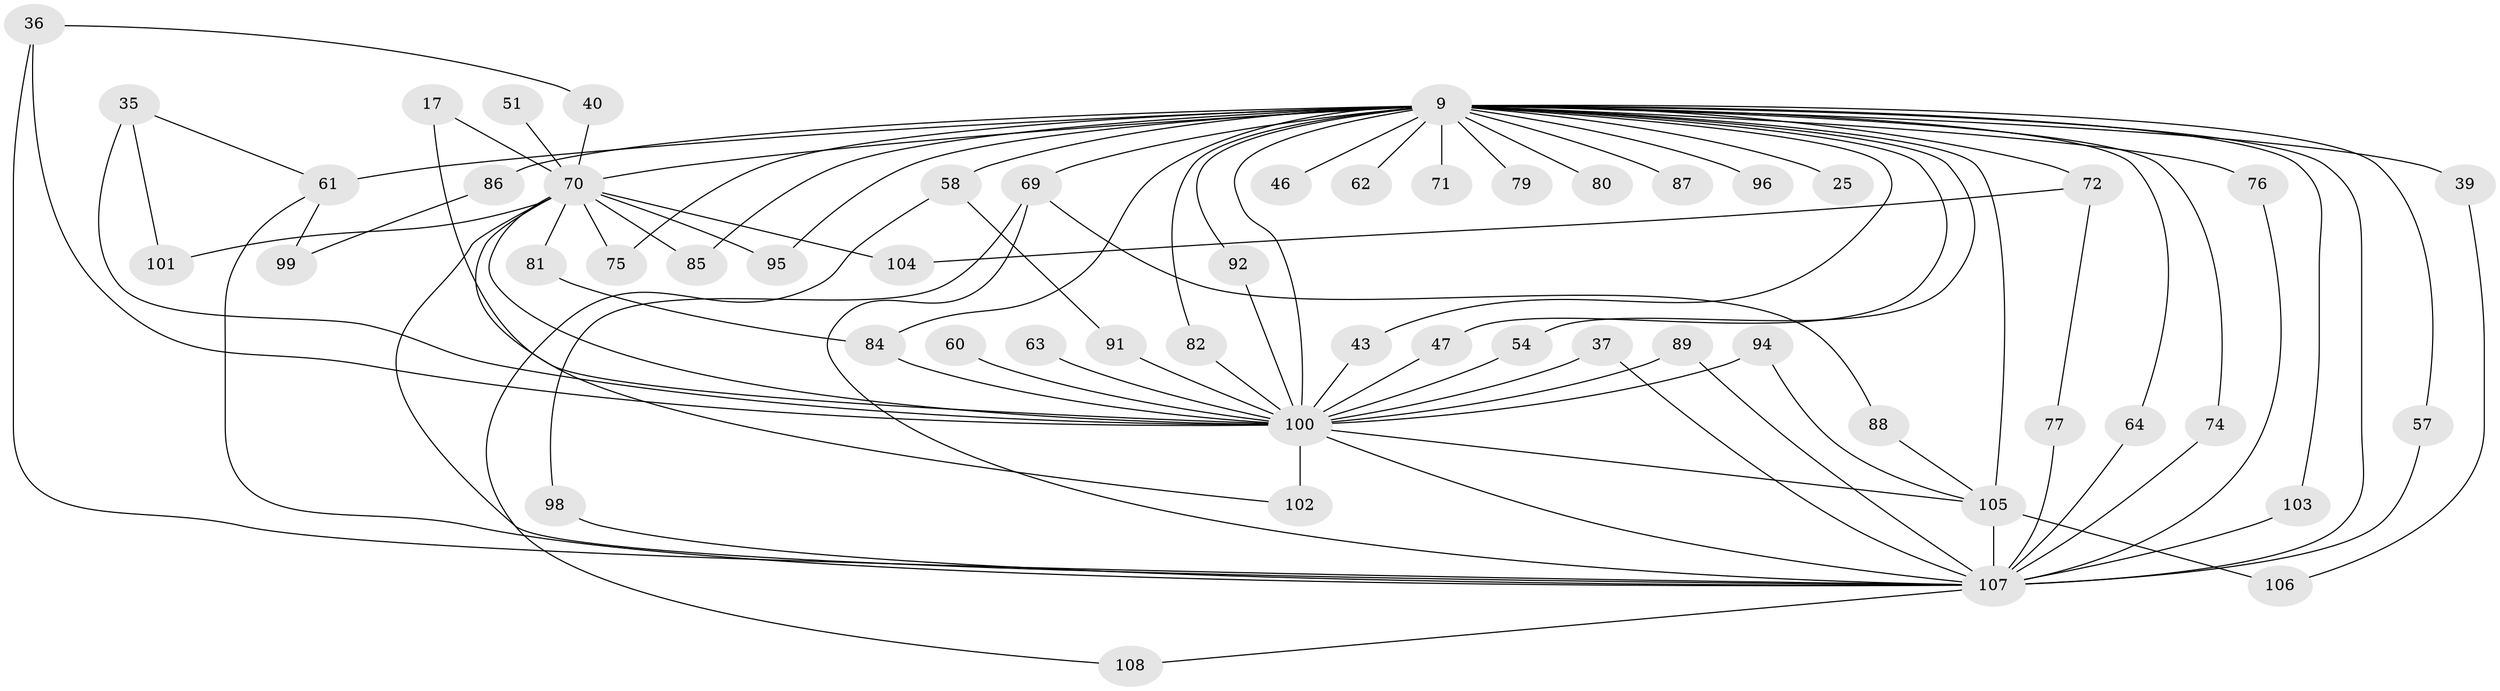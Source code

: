 // original degree distribution, {28: 0.009259259259259259, 27: 0.009259259259259259, 21: 0.009259259259259259, 17: 0.009259259259259259, 19: 0.027777777777777776, 22: 0.009259259259259259, 18: 0.009259259259259259, 33: 0.009259259259259259, 3: 0.12962962962962962, 2: 0.6111111111111112, 7: 0.009259259259259259, 4: 0.10185185185185185, 8: 0.009259259259259259, 5: 0.037037037037037035, 6: 0.009259259259259259}
// Generated by graph-tools (version 1.1) at 2025/44/03/09/25 04:44:56]
// undirected, 54 vertices, 92 edges
graph export_dot {
graph [start="1"]
  node [color=gray90,style=filled];
  9 [super="+3+2"];
  17;
  25;
  35;
  36;
  37;
  39 [super="+23+30"];
  40;
  43;
  46;
  47;
  51;
  54;
  57;
  58 [super="+52"];
  60;
  61 [super="+41+56"];
  62;
  63;
  64;
  69 [super="+50+24"];
  70 [super="+32+48"];
  71;
  72 [super="+33"];
  74;
  75;
  76 [super="+34+14"];
  77;
  79;
  80;
  81 [super="+73"];
  82 [super="+11"];
  84 [super="+68"];
  85 [super="+59"];
  86 [super="+26"];
  87;
  88;
  89;
  91;
  92;
  94;
  95;
  96 [super="+42+67"];
  98 [super="+44"];
  99;
  100 [super="+20+16+55+7"];
  101;
  102 [super="+65+38"];
  103;
  104;
  105 [super="+66+78+83+19+93"];
  106;
  107 [super="+97+10+90+12+21"];
  108;
  9 -- 39 [weight=4];
  9 -- 43;
  9 -- 46 [weight=2];
  9 -- 57;
  9 -- 64;
  9 -- 79 [weight=2];
  9 -- 87 [weight=2];
  9 -- 92;
  9 -- 107 [weight=13];
  9 -- 72 [weight=3];
  9 -- 80 [weight=2];
  9 -- 84 [weight=4];
  9 -- 86 [weight=2];
  9 -- 25 [weight=2];
  9 -- 61 [weight=3];
  9 -- 62 [weight=2];
  9 -- 58 [weight=3];
  9 -- 82;
  9 -- 70 [weight=11];
  9 -- 76 [weight=3];
  9 -- 69 [weight=4];
  9 -- 71 [weight=2];
  9 -- 74;
  9 -- 75;
  9 -- 85;
  9 -- 95;
  9 -- 96 [weight=4];
  9 -- 103;
  9 -- 47;
  9 -- 54;
  9 -- 100 [weight=10];
  9 -- 105 [weight=5];
  17 -- 70;
  17 -- 100;
  35 -- 101;
  35 -- 61;
  35 -- 100 [weight=2];
  36 -- 40;
  36 -- 100;
  36 -- 107 [weight=2];
  37 -- 107;
  37 -- 100;
  39 -- 106;
  40 -- 70;
  43 -- 100;
  47 -- 100;
  51 -- 70;
  54 -- 100;
  57 -- 107;
  58 -- 91;
  58 -- 108;
  60 -- 100 [weight=2];
  61 -- 99;
  61 -- 107;
  63 -- 100 [weight=2];
  64 -- 107;
  69 -- 98;
  69 -- 88;
  69 -- 107;
  70 -- 75;
  70 -- 81 [weight=2];
  70 -- 95;
  70 -- 100 [weight=7];
  70 -- 101;
  70 -- 102 [weight=2];
  70 -- 104;
  70 -- 107 [weight=4];
  70 -- 85;
  72 -- 77;
  72 -- 104;
  74 -- 107;
  76 -- 107;
  77 -- 107;
  81 -- 84;
  82 -- 100;
  84 -- 100;
  86 -- 99;
  88 -- 105;
  89 -- 107;
  89 -- 100;
  91 -- 100;
  92 -- 100;
  94 -- 100;
  94 -- 105;
  98 -- 107 [weight=2];
  100 -- 102 [weight=4];
  100 -- 107 [weight=5];
  100 -- 105;
  103 -- 107;
  105 -- 107 [weight=2];
  105 -- 106;
  107 -- 108;
}
